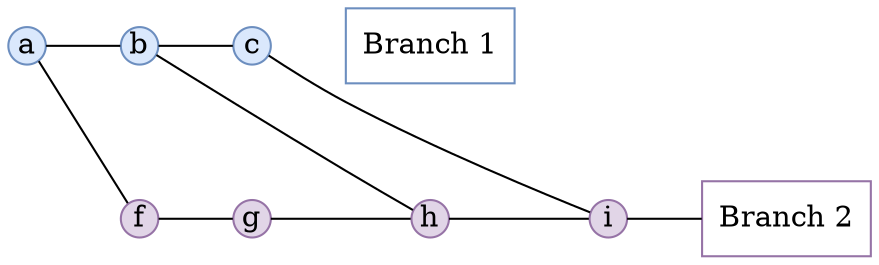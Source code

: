 digraph G {
    rankdir="LR";
    bgcolor="white"
    node[shape=circle; style=filled; fixedsize=true; width=0.25, fontcolor=black, label=""];
    edge[weight=2, arrowhead=none, color=black];

    node[group="gbox1", color="#6c8ebf"; fillcolor="#dae8fc";];
    c1 [label="a"];
    c2 [label="b"];
    c3 [label="c"];
    box1[shape=box; style=""; fixedsize=false; label="Branch 1"];

    node[group="gbox2", color="#9673a6"; fillcolor="#e1d5e7";];
    c4 [label="f"];
    c5 [label="g"];
    c6 [label="h"];
    c7 [label="i"];
    box2[shape=box; style=""; fixedsize=false; label="Branch 2"];

    c1 -> c4
    c4 -> c5
    c1 -> c2
    c2 -> c6
    c5 -> c6
    c2 -> c3
    c3 -> c7
    c6 -> c7
    c3 -> box1 [style=invis]
    c7 -> box2
}
